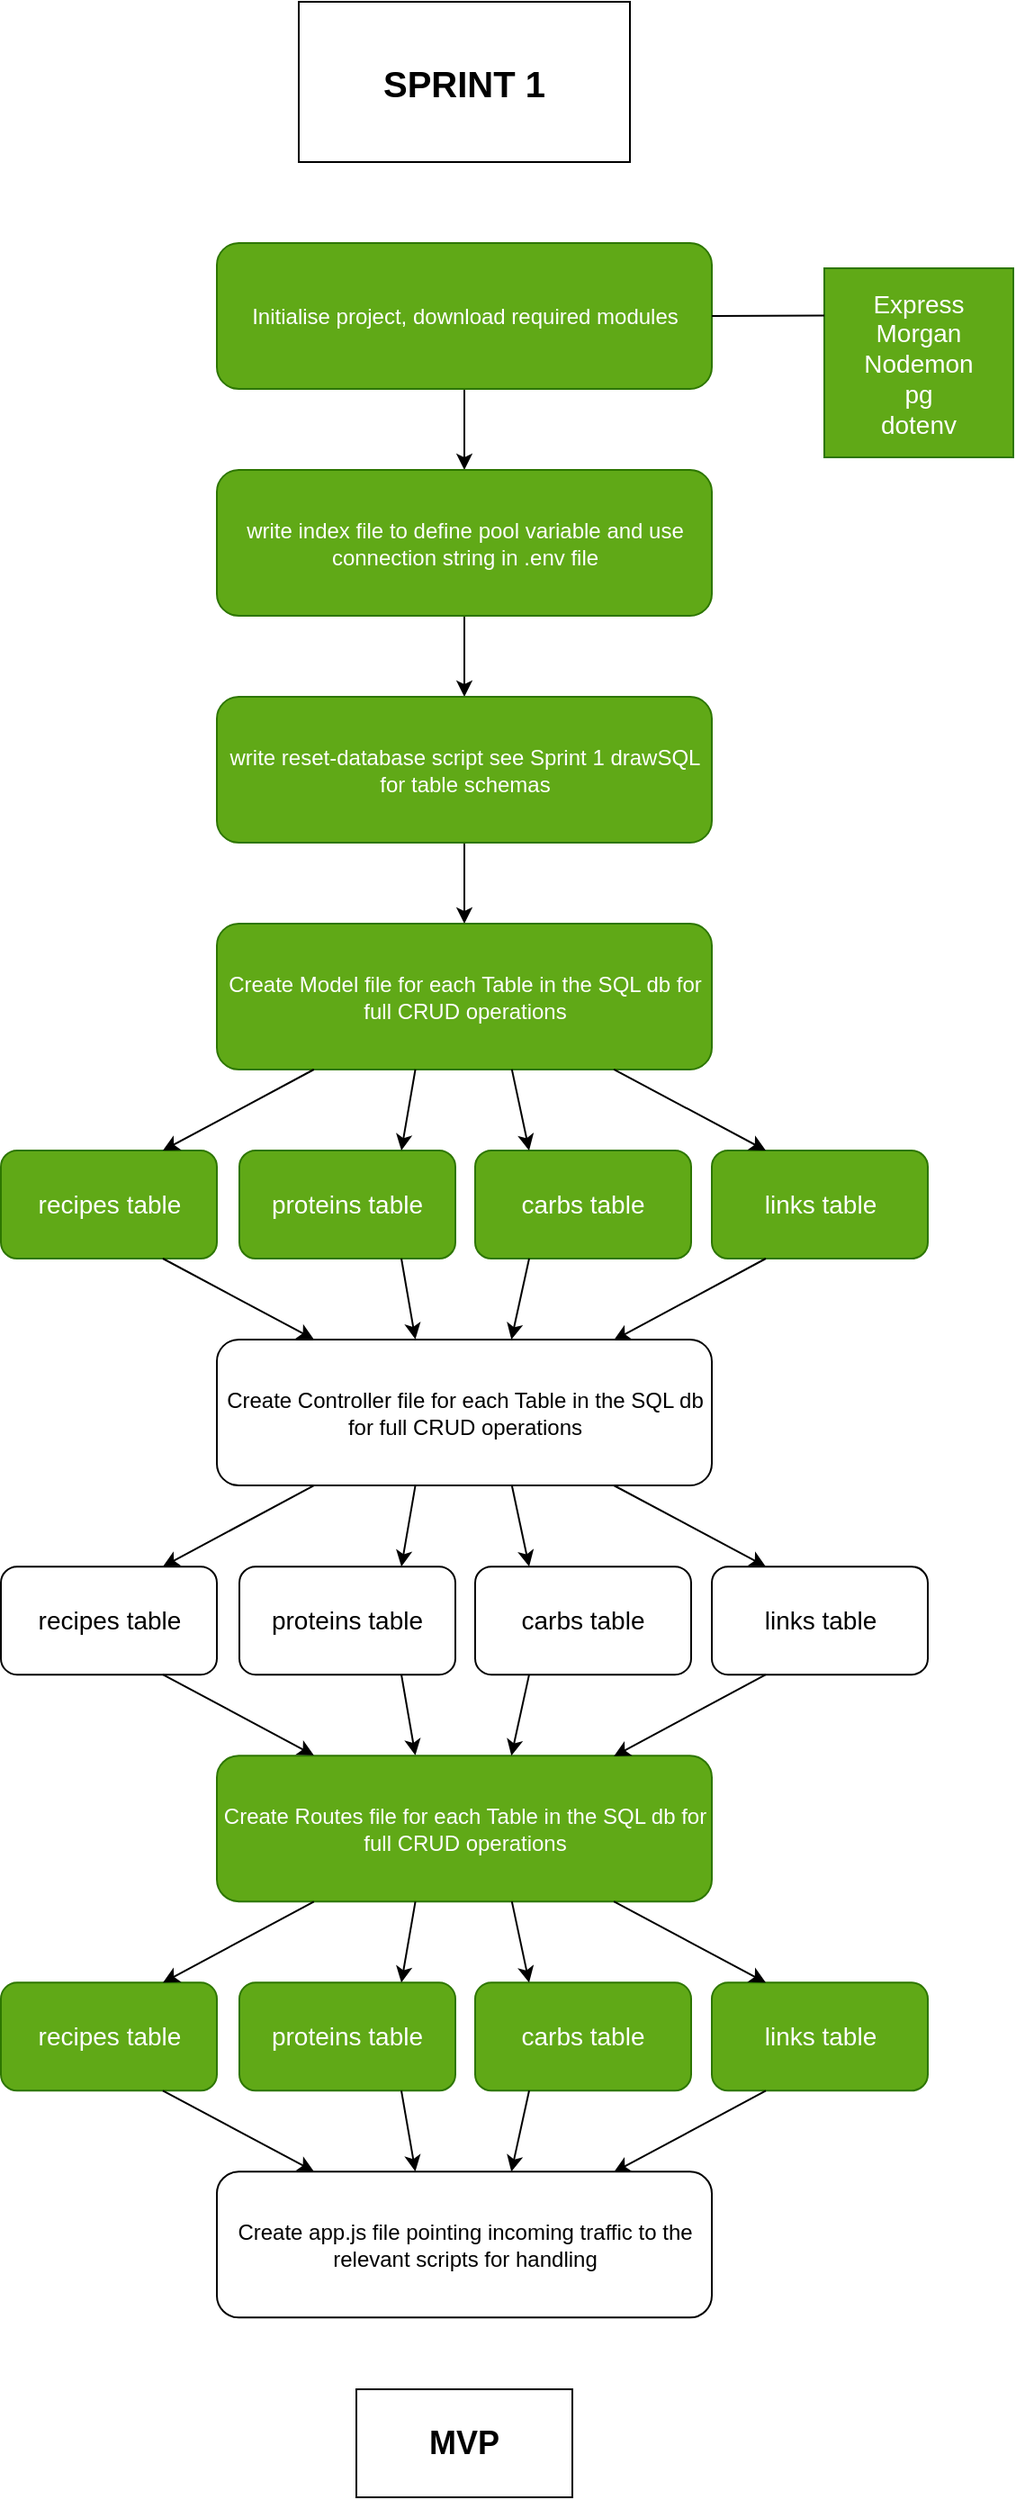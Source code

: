 <mxfile>
    <diagram id="Iqp9NQM40ZFqhQnwkFbd" name="Page-1">
        <mxGraphModel dx="468" dy="566" grid="0" gridSize="10" guides="1" tooltips="1" connect="1" arrows="1" fold="1" page="0" pageScale="1" pageWidth="850" pageHeight="1100" math="0" shadow="0">
            <root>
                <mxCell id="0"/>
                <mxCell id="1" parent="0"/>
                <mxCell id="10" value="" style="edgeStyle=none;html=1;fontSize=14;" parent="1" source="2" target="7" edge="1">
                    <mxGeometry relative="1" as="geometry"/>
                </mxCell>
                <mxCell id="2" value="Initialise project, download required modules" style="rounded=1;whiteSpace=wrap;html=1;fillColor=#60a917;fontColor=#ffffff;strokeColor=#2D7600;" parent="1" vertex="1">
                    <mxGeometry x="-134.5" y="196" width="275" height="81" as="geometry"/>
                </mxCell>
                <mxCell id="3" value="SPRINT 1" style="rounded=0;whiteSpace=wrap;html=1;fontStyle=1;fontSize=20;" parent="1" vertex="1">
                    <mxGeometry x="-89" y="62" width="184" height="89" as="geometry"/>
                </mxCell>
                <mxCell id="4" value="Express&lt;br style=&quot;font-size: 14px;&quot;&gt;Morgan&lt;br style=&quot;font-size: 14px;&quot;&gt;Nodemon&lt;br style=&quot;font-size: 14px;&quot;&gt;pg&lt;br style=&quot;font-size: 14px;&quot;&gt;dotenv" style="whiteSpace=wrap;html=1;aspect=fixed;fontSize=14;fillColor=#60a917;fontColor=#ffffff;strokeColor=#2D7600;" parent="1" vertex="1">
                    <mxGeometry x="203" y="210" width="105" height="105" as="geometry"/>
                </mxCell>
                <mxCell id="11" value="" style="edgeStyle=none;html=1;fontSize=14;" parent="1" source="7" target="8" edge="1">
                    <mxGeometry relative="1" as="geometry"/>
                </mxCell>
                <mxCell id="7" value="write index file to define pool variable and use connection string in .env file" style="rounded=1;whiteSpace=wrap;html=1;fillColor=#60a917;fontColor=#ffffff;strokeColor=#2D7600;" parent="1" vertex="1">
                    <mxGeometry x="-134.5" y="322" width="275" height="81" as="geometry"/>
                </mxCell>
                <mxCell id="13" value="" style="edgeStyle=none;html=1;fontSize=14;" parent="1" source="8" target="12" edge="1">
                    <mxGeometry relative="1" as="geometry"/>
                </mxCell>
                <mxCell id="8" value="write reset-database script see Sprint 1 drawSQL for table schemas" style="rounded=1;whiteSpace=wrap;html=1;fillColor=#60a917;fontColor=#ffffff;strokeColor=#2D7600;" parent="1" vertex="1">
                    <mxGeometry x="-134.5" y="448" width="275" height="81" as="geometry"/>
                </mxCell>
                <mxCell id="9" value="" style="endArrow=none;html=1;fontSize=14;exitX=1;exitY=0.5;exitDx=0;exitDy=0;entryX=0;entryY=0.25;entryDx=0;entryDy=0;" parent="1" source="2" target="4" edge="1">
                    <mxGeometry width="50" height="50" relative="1" as="geometry">
                        <mxPoint x="97" y="495" as="sourcePoint"/>
                        <mxPoint x="147" y="445" as="targetPoint"/>
                    </mxGeometry>
                </mxCell>
                <mxCell id="12" value="Create Model file for each Table in the SQL db for full CRUD operations" style="rounded=1;whiteSpace=wrap;html=1;fillColor=#60a917;fontColor=#ffffff;strokeColor=#2D7600;" parent="1" vertex="1">
                    <mxGeometry x="-134.5" y="574" width="275" height="81" as="geometry"/>
                </mxCell>
                <mxCell id="14" value="recipes table" style="rounded=1;whiteSpace=wrap;html=1;fontSize=14;fillColor=#60a917;fontColor=#ffffff;strokeColor=#2D7600;" parent="1" vertex="1">
                    <mxGeometry x="-254.5" y="700" width="120" height="60" as="geometry"/>
                </mxCell>
                <mxCell id="15" value="proteins table" style="rounded=1;whiteSpace=wrap;html=1;fontSize=14;fillColor=#60a917;fontColor=#ffffff;strokeColor=#2D7600;" parent="1" vertex="1">
                    <mxGeometry x="-122" y="700" width="120" height="60" as="geometry"/>
                </mxCell>
                <mxCell id="16" value="carbs table" style="rounded=1;whiteSpace=wrap;html=1;fontSize=14;fillColor=#60a917;fontColor=#ffffff;strokeColor=#2D7600;" parent="1" vertex="1">
                    <mxGeometry x="9" y="700" width="120" height="60" as="geometry"/>
                </mxCell>
                <mxCell id="17" value="links table" style="rounded=1;whiteSpace=wrap;html=1;fontSize=14;fillColor=#60a917;fontColor=#ffffff;strokeColor=#2D7600;" parent="1" vertex="1">
                    <mxGeometry x="140.5" y="700" width="120" height="60" as="geometry"/>
                </mxCell>
                <mxCell id="21" value="" style="endArrow=classic;html=1;fontSize=14;entryX=0.75;entryY=0;entryDx=0;entryDy=0;exitX=0.401;exitY=1;exitDx=0;exitDy=0;exitPerimeter=0;" parent="1" source="12" target="15" edge="1">
                    <mxGeometry width="50" height="50" relative="1" as="geometry">
                        <mxPoint x="-39" y="677" as="sourcePoint"/>
                        <mxPoint x="-62" y="684" as="targetPoint"/>
                    </mxGeometry>
                </mxCell>
                <mxCell id="22" value="" style="endArrow=classic;html=1;fontSize=14;exitX=0.596;exitY=0.999;exitDx=0;exitDy=0;exitPerimeter=0;entryX=0.25;entryY=0;entryDx=0;entryDy=0;" parent="1" source="12" target="16" edge="1">
                    <mxGeometry width="50" height="50" relative="1" as="geometry">
                        <mxPoint x="-60" y="675" as="sourcePoint"/>
                        <mxPoint x="-10" y="625" as="targetPoint"/>
                    </mxGeometry>
                </mxCell>
                <mxCell id="23" value="" style="endArrow=classic;html=1;fontSize=14;exitX=0.196;exitY=1;exitDx=0;exitDy=0;entryX=0.75;entryY=0;entryDx=0;entryDy=0;exitPerimeter=0;" parent="1" source="12" target="14" edge="1">
                    <mxGeometry width="50" height="50" relative="1" as="geometry">
                        <mxPoint x="-60" y="675" as="sourcePoint"/>
                        <mxPoint x="-10" y="625" as="targetPoint"/>
                    </mxGeometry>
                </mxCell>
                <mxCell id="24" value="" style="endArrow=classic;html=1;fontSize=14;exitX=0.802;exitY=0.999;exitDx=0;exitDy=0;exitPerimeter=0;entryX=0.25;entryY=0;entryDx=0;entryDy=0;" parent="1" source="12" target="17" edge="1">
                    <mxGeometry width="50" height="50" relative="1" as="geometry">
                        <mxPoint x="-60" y="675" as="sourcePoint"/>
                        <mxPoint x="-10" y="625" as="targetPoint"/>
                    </mxGeometry>
                </mxCell>
                <mxCell id="25" value="Create Controller file for each Table in the SQL db for full CRUD operations" style="rounded=1;whiteSpace=wrap;html=1;" parent="1" vertex="1">
                    <mxGeometry x="-134.5" y="805" width="275" height="81" as="geometry"/>
                </mxCell>
                <mxCell id="30" value="" style="endArrow=classic;html=1;fontSize=14;exitX=0.75;exitY=1;exitDx=0;exitDy=0;entryX=0.196;entryY=-0.002;entryDx=0;entryDy=0;entryPerimeter=0;" parent="1" source="14" target="25" edge="1">
                    <mxGeometry width="50" height="50" relative="1" as="geometry">
                        <mxPoint x="-43" y="870" as="sourcePoint"/>
                        <mxPoint x="7" y="820" as="targetPoint"/>
                    </mxGeometry>
                </mxCell>
                <mxCell id="31" value="" style="endArrow=classic;html=1;fontSize=14;exitX=0.75;exitY=1;exitDx=0;exitDy=0;entryX=0.401;entryY=-0.002;entryDx=0;entryDy=0;entryPerimeter=0;" parent="1" source="15" target="25" edge="1">
                    <mxGeometry width="50" height="50" relative="1" as="geometry">
                        <mxPoint x="-43" y="870" as="sourcePoint"/>
                        <mxPoint x="7" y="820" as="targetPoint"/>
                    </mxGeometry>
                </mxCell>
                <mxCell id="32" value="" style="endArrow=classic;html=1;fontSize=14;exitX=0.25;exitY=1;exitDx=0;exitDy=0;entryX=0.595;entryY=0;entryDx=0;entryDy=0;entryPerimeter=0;" parent="1" source="16" target="25" edge="1">
                    <mxGeometry width="50" height="50" relative="1" as="geometry">
                        <mxPoint x="-43" y="870" as="sourcePoint"/>
                        <mxPoint x="30" y="805" as="targetPoint"/>
                    </mxGeometry>
                </mxCell>
                <mxCell id="33" value="" style="endArrow=classic;html=1;fontSize=14;exitX=0.25;exitY=1;exitDx=0;exitDy=0;entryX=0.802;entryY=0.004;entryDx=0;entryDy=0;entryPerimeter=0;" parent="1" source="17" target="25" edge="1">
                    <mxGeometry width="50" height="50" relative="1" as="geometry">
                        <mxPoint x="43" y="866" as="sourcePoint"/>
                        <mxPoint x="93" y="816" as="targetPoint"/>
                    </mxGeometry>
                </mxCell>
                <mxCell id="34" value="recipes table" style="rounded=1;whiteSpace=wrap;html=1;fontSize=14;" parent="1" vertex="1">
                    <mxGeometry x="-254.5" y="931.08" width="120" height="60" as="geometry"/>
                </mxCell>
                <mxCell id="35" value="proteins table" style="rounded=1;whiteSpace=wrap;html=1;fontSize=14;" parent="1" vertex="1">
                    <mxGeometry x="-122" y="931.08" width="120" height="60" as="geometry"/>
                </mxCell>
                <mxCell id="36" value="carbs table" style="rounded=1;whiteSpace=wrap;html=1;fontSize=14;" parent="1" vertex="1">
                    <mxGeometry x="9" y="931.08" width="120" height="60" as="geometry"/>
                </mxCell>
                <mxCell id="37" value="links table" style="rounded=1;whiteSpace=wrap;html=1;fontSize=14;" parent="1" vertex="1">
                    <mxGeometry x="140.5" y="931.08" width="120" height="60" as="geometry"/>
                </mxCell>
                <mxCell id="38" value="" style="endArrow=classic;html=1;fontSize=14;entryX=0.75;entryY=0;entryDx=0;entryDy=0;exitX=0.401;exitY=1;exitDx=0;exitDy=0;exitPerimeter=0;" parent="1" target="35" edge="1">
                    <mxGeometry width="50" height="50" relative="1" as="geometry">
                        <mxPoint x="-24.225" y="886.08" as="sourcePoint"/>
                        <mxPoint x="-62" y="915.08" as="targetPoint"/>
                    </mxGeometry>
                </mxCell>
                <mxCell id="39" value="" style="endArrow=classic;html=1;fontSize=14;exitX=0.596;exitY=0.999;exitDx=0;exitDy=0;exitPerimeter=0;entryX=0.25;entryY=0;entryDx=0;entryDy=0;" parent="1" target="36" edge="1">
                    <mxGeometry width="50" height="50" relative="1" as="geometry">
                        <mxPoint x="29.4" y="885.999" as="sourcePoint"/>
                        <mxPoint x="-10" y="856.08" as="targetPoint"/>
                    </mxGeometry>
                </mxCell>
                <mxCell id="40" value="" style="endArrow=classic;html=1;fontSize=14;exitX=0.196;exitY=1;exitDx=0;exitDy=0;entryX=0.75;entryY=0;entryDx=0;entryDy=0;exitPerimeter=0;" parent="1" target="34" edge="1">
                    <mxGeometry width="50" height="50" relative="1" as="geometry">
                        <mxPoint x="-80.6" y="886.08" as="sourcePoint"/>
                        <mxPoint x="-10" y="856.08" as="targetPoint"/>
                    </mxGeometry>
                </mxCell>
                <mxCell id="41" value="" style="endArrow=classic;html=1;fontSize=14;exitX=0.802;exitY=0.999;exitDx=0;exitDy=0;exitPerimeter=0;entryX=0.25;entryY=0;entryDx=0;entryDy=0;" parent="1" target="37" edge="1">
                    <mxGeometry width="50" height="50" relative="1" as="geometry">
                        <mxPoint x="86.05" y="885.999" as="sourcePoint"/>
                        <mxPoint x="-10" y="856.08" as="targetPoint"/>
                    </mxGeometry>
                </mxCell>
                <mxCell id="42" value="Create Routes file for each Table in the SQL db for full CRUD operations" style="rounded=1;whiteSpace=wrap;html=1;fillColor=#60a917;fontColor=#ffffff;strokeColor=#2D7600;" parent="1" vertex="1">
                    <mxGeometry x="-134.5" y="1036.08" width="275" height="81" as="geometry"/>
                </mxCell>
                <mxCell id="43" value="" style="endArrow=classic;html=1;fontSize=14;exitX=0.75;exitY=1;exitDx=0;exitDy=0;entryX=0.196;entryY=-0.002;entryDx=0;entryDy=0;entryPerimeter=0;" parent="1" target="42" edge="1">
                    <mxGeometry width="50" height="50" relative="1" as="geometry">
                        <mxPoint x="-164.5" y="991.08" as="sourcePoint"/>
                        <mxPoint x="7" y="1051.08" as="targetPoint"/>
                    </mxGeometry>
                </mxCell>
                <mxCell id="44" value="" style="endArrow=classic;html=1;fontSize=14;exitX=0.75;exitY=1;exitDx=0;exitDy=0;entryX=0.401;entryY=-0.002;entryDx=0;entryDy=0;entryPerimeter=0;" parent="1" target="42" edge="1">
                    <mxGeometry width="50" height="50" relative="1" as="geometry">
                        <mxPoint x="-32" y="991.08" as="sourcePoint"/>
                        <mxPoint x="7" y="1051.08" as="targetPoint"/>
                    </mxGeometry>
                </mxCell>
                <mxCell id="45" value="" style="endArrow=classic;html=1;fontSize=14;exitX=0.25;exitY=1;exitDx=0;exitDy=0;entryX=0.595;entryY=0;entryDx=0;entryDy=0;entryPerimeter=0;" parent="1" target="42" edge="1">
                    <mxGeometry width="50" height="50" relative="1" as="geometry">
                        <mxPoint x="39" y="991.08" as="sourcePoint"/>
                        <mxPoint x="30" y="1036.08" as="targetPoint"/>
                    </mxGeometry>
                </mxCell>
                <mxCell id="46" value="" style="endArrow=classic;html=1;fontSize=14;exitX=0.25;exitY=1;exitDx=0;exitDy=0;entryX=0.802;entryY=0.004;entryDx=0;entryDy=0;entryPerimeter=0;" parent="1" target="42" edge="1">
                    <mxGeometry width="50" height="50" relative="1" as="geometry">
                        <mxPoint x="170.5" y="991.08" as="sourcePoint"/>
                        <mxPoint x="93" y="1047.08" as="targetPoint"/>
                    </mxGeometry>
                </mxCell>
                <mxCell id="47" value="recipes table" style="rounded=1;whiteSpace=wrap;html=1;fontSize=14;fillColor=#60a917;fontColor=#ffffff;strokeColor=#2D7600;" parent="1" vertex="1">
                    <mxGeometry x="-254.5" y="1162.16" width="120" height="60" as="geometry"/>
                </mxCell>
                <mxCell id="48" value="proteins table" style="rounded=1;whiteSpace=wrap;html=1;fontSize=14;fillColor=#60a917;fontColor=#ffffff;strokeColor=#2D7600;" parent="1" vertex="1">
                    <mxGeometry x="-122" y="1162.16" width="120" height="60" as="geometry"/>
                </mxCell>
                <mxCell id="49" value="carbs table" style="rounded=1;whiteSpace=wrap;html=1;fontSize=14;fillColor=#60a917;fontColor=#ffffff;strokeColor=#2D7600;" parent="1" vertex="1">
                    <mxGeometry x="9" y="1162.16" width="120" height="60" as="geometry"/>
                </mxCell>
                <mxCell id="50" value="links table" style="rounded=1;whiteSpace=wrap;html=1;fontSize=14;fillColor=#60a917;fontColor=#ffffff;strokeColor=#2D7600;" parent="1" vertex="1">
                    <mxGeometry x="140.5" y="1162.16" width="120" height="60" as="geometry"/>
                </mxCell>
                <mxCell id="51" value="" style="endArrow=classic;html=1;fontSize=14;entryX=0.75;entryY=0;entryDx=0;entryDy=0;exitX=0.401;exitY=1;exitDx=0;exitDy=0;exitPerimeter=0;" parent="1" target="48" edge="1">
                    <mxGeometry width="50" height="50" relative="1" as="geometry">
                        <mxPoint x="-24.225" y="1117.16" as="sourcePoint"/>
                        <mxPoint x="-62" y="1146.16" as="targetPoint"/>
                    </mxGeometry>
                </mxCell>
                <mxCell id="52" value="" style="endArrow=classic;html=1;fontSize=14;exitX=0.596;exitY=0.999;exitDx=0;exitDy=0;exitPerimeter=0;entryX=0.25;entryY=0;entryDx=0;entryDy=0;" parent="1" target="49" edge="1">
                    <mxGeometry width="50" height="50" relative="1" as="geometry">
                        <mxPoint x="29.4" y="1117.079" as="sourcePoint"/>
                        <mxPoint x="-10" y="1087.16" as="targetPoint"/>
                    </mxGeometry>
                </mxCell>
                <mxCell id="53" value="" style="endArrow=classic;html=1;fontSize=14;exitX=0.196;exitY=1;exitDx=0;exitDy=0;entryX=0.75;entryY=0;entryDx=0;entryDy=0;exitPerimeter=0;" parent="1" target="47" edge="1">
                    <mxGeometry width="50" height="50" relative="1" as="geometry">
                        <mxPoint x="-80.6" y="1117.16" as="sourcePoint"/>
                        <mxPoint x="-10" y="1087.16" as="targetPoint"/>
                    </mxGeometry>
                </mxCell>
                <mxCell id="54" value="" style="endArrow=classic;html=1;fontSize=14;exitX=0.802;exitY=0.999;exitDx=0;exitDy=0;exitPerimeter=0;entryX=0.25;entryY=0;entryDx=0;entryDy=0;" parent="1" target="50" edge="1">
                    <mxGeometry width="50" height="50" relative="1" as="geometry">
                        <mxPoint x="86.05" y="1117.079" as="sourcePoint"/>
                        <mxPoint x="-10" y="1087.16" as="targetPoint"/>
                    </mxGeometry>
                </mxCell>
                <mxCell id="55" value="Create app.js file pointing incoming traffic to the relevant scripts for handling" style="rounded=1;whiteSpace=wrap;html=1;" parent="1" vertex="1">
                    <mxGeometry x="-134.5" y="1267.16" width="275" height="81" as="geometry"/>
                </mxCell>
                <mxCell id="56" value="" style="endArrow=classic;html=1;fontSize=14;exitX=0.75;exitY=1;exitDx=0;exitDy=0;entryX=0.196;entryY=-0.002;entryDx=0;entryDy=0;entryPerimeter=0;" parent="1" target="55" edge="1">
                    <mxGeometry width="50" height="50" relative="1" as="geometry">
                        <mxPoint x="-164.5" y="1222.16" as="sourcePoint"/>
                        <mxPoint x="7" y="1282.16" as="targetPoint"/>
                    </mxGeometry>
                </mxCell>
                <mxCell id="57" value="" style="endArrow=classic;html=1;fontSize=14;exitX=0.75;exitY=1;exitDx=0;exitDy=0;entryX=0.401;entryY=-0.002;entryDx=0;entryDy=0;entryPerimeter=0;" parent="1" target="55" edge="1">
                    <mxGeometry width="50" height="50" relative="1" as="geometry">
                        <mxPoint x="-32" y="1222.16" as="sourcePoint"/>
                        <mxPoint x="7" y="1282.16" as="targetPoint"/>
                    </mxGeometry>
                </mxCell>
                <mxCell id="58" value="" style="endArrow=classic;html=1;fontSize=14;exitX=0.25;exitY=1;exitDx=0;exitDy=0;entryX=0.595;entryY=0;entryDx=0;entryDy=0;entryPerimeter=0;" parent="1" target="55" edge="1">
                    <mxGeometry width="50" height="50" relative="1" as="geometry">
                        <mxPoint x="39" y="1222.16" as="sourcePoint"/>
                        <mxPoint x="30" y="1267.16" as="targetPoint"/>
                    </mxGeometry>
                </mxCell>
                <mxCell id="59" value="" style="endArrow=classic;html=1;fontSize=14;exitX=0.25;exitY=1;exitDx=0;exitDy=0;entryX=0.802;entryY=0.004;entryDx=0;entryDy=0;entryPerimeter=0;" parent="1" target="55" edge="1">
                    <mxGeometry width="50" height="50" relative="1" as="geometry">
                        <mxPoint x="170.5" y="1222.16" as="sourcePoint"/>
                        <mxPoint x="93" y="1278.16" as="targetPoint"/>
                    </mxGeometry>
                </mxCell>
                <mxCell id="61" value="MVP" style="rounded=0;whiteSpace=wrap;html=1;fontSize=18;fontStyle=1" parent="1" vertex="1">
                    <mxGeometry x="-57" y="1388" width="120" height="60" as="geometry"/>
                </mxCell>
            </root>
        </mxGraphModel>
    </diagram>
</mxfile>